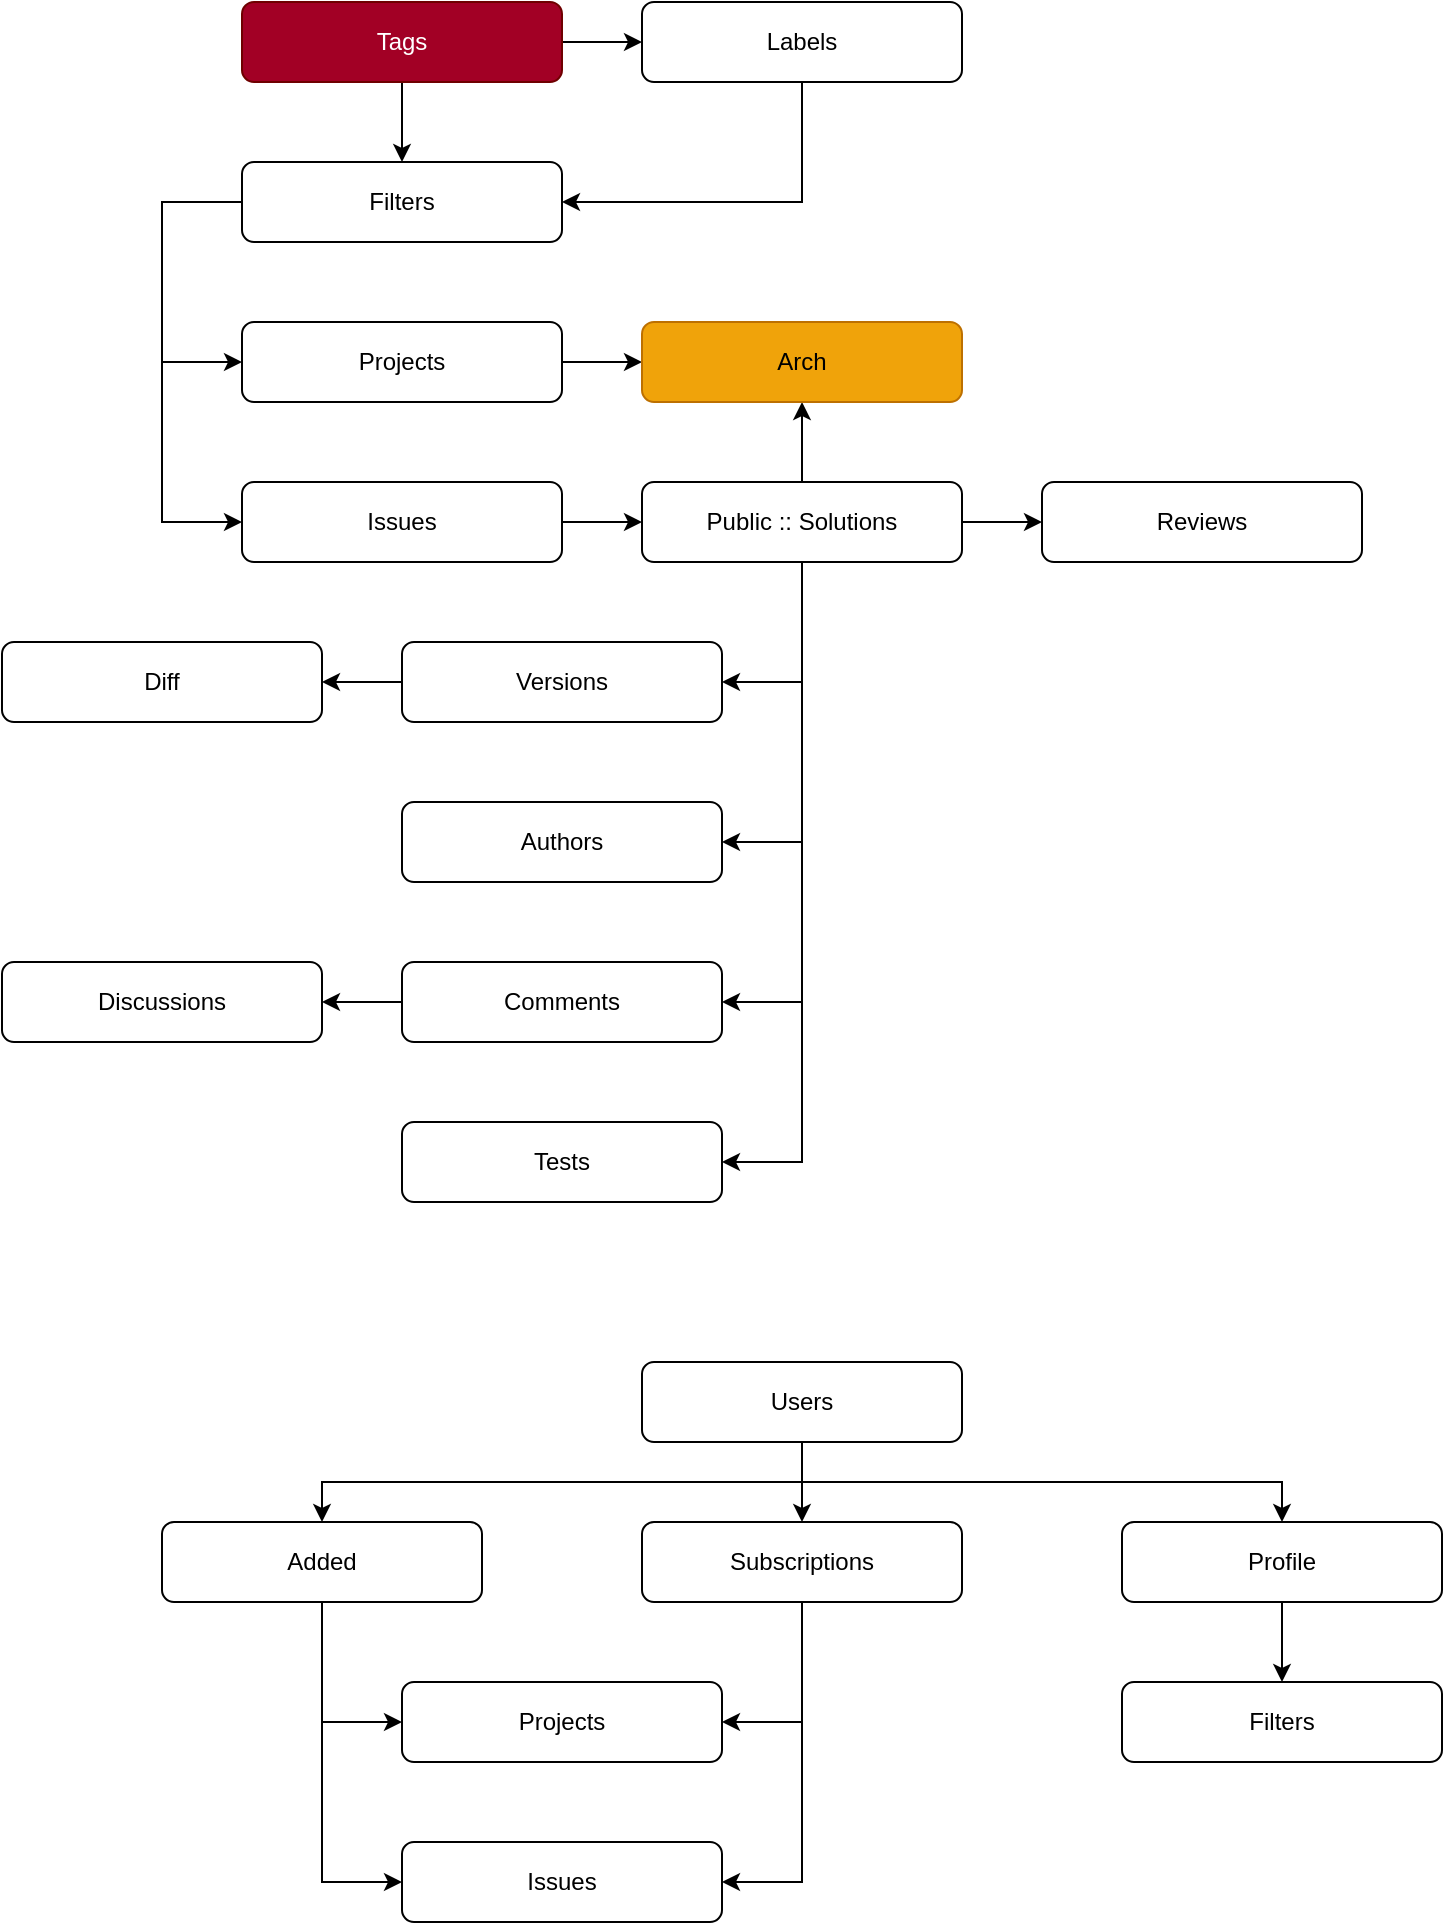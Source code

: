 <mxfile version="28.2.8" pages="2">
  <diagram name="Arch" id="UJKZjxVwBtWNaq-Kvzxa">
    <mxGraphModel dx="1223" dy="846" grid="1" gridSize="10" guides="1" tooltips="1" connect="1" arrows="1" fold="1" page="1" pageScale="1" pageWidth="850" pageHeight="1100" math="0" shadow="0">
      <root>
        <mxCell id="0" />
        <mxCell id="1" parent="0" />
        <mxCell id="83gASJj2gVP3VqZlSx---31" style="edgeStyle=orthogonalEdgeStyle;rounded=0;orthogonalLoop=1;jettySize=auto;html=1;" parent="1" source="83gASJj2gVP3VqZlSx---2" target="83gASJj2gVP3VqZlSx---30" edge="1">
          <mxGeometry relative="1" as="geometry" />
        </mxCell>
        <mxCell id="83gASJj2gVP3VqZlSx---2" value="Projects" style="rounded=1;whiteSpace=wrap;html=1;" parent="1" vertex="1">
          <mxGeometry x="120" y="200" width="160" height="40" as="geometry" />
        </mxCell>
        <mxCell id="83gASJj2gVP3VqZlSx---14" style="edgeStyle=orthogonalEdgeStyle;rounded=0;orthogonalLoop=1;jettySize=auto;html=1;" parent="1" source="83gASJj2gVP3VqZlSx---3" target="83gASJj2gVP3VqZlSx---5" edge="1">
          <mxGeometry relative="1" as="geometry" />
        </mxCell>
        <mxCell id="83gASJj2gVP3VqZlSx---3" value="Issues" style="rounded=1;whiteSpace=wrap;html=1;" parent="1" vertex="1">
          <mxGeometry x="120" y="280" width="160" height="40" as="geometry" />
        </mxCell>
        <mxCell id="83gASJj2gVP3VqZlSx---16" style="edgeStyle=orthogonalEdgeStyle;rounded=0;orthogonalLoop=1;jettySize=auto;html=1;" parent="1" source="83gASJj2gVP3VqZlSx---4" target="83gASJj2gVP3VqZlSx---2" edge="1">
          <mxGeometry relative="1" as="geometry">
            <Array as="points">
              <mxPoint x="80" y="140" />
              <mxPoint x="80" y="220" />
            </Array>
          </mxGeometry>
        </mxCell>
        <mxCell id="83gASJj2gVP3VqZlSx---17" style="edgeStyle=orthogonalEdgeStyle;rounded=0;orthogonalLoop=1;jettySize=auto;html=1;" parent="1" source="83gASJj2gVP3VqZlSx---4" target="83gASJj2gVP3VqZlSx---3" edge="1">
          <mxGeometry relative="1" as="geometry">
            <Array as="points">
              <mxPoint x="80" y="140" />
              <mxPoint x="80" y="300" />
            </Array>
          </mxGeometry>
        </mxCell>
        <mxCell id="83gASJj2gVP3VqZlSx---4" value="Filters" style="rounded=1;whiteSpace=wrap;html=1;" parent="1" vertex="1">
          <mxGeometry x="120" y="120" width="160" height="40" as="geometry" />
        </mxCell>
        <mxCell id="83gASJj2gVP3VqZlSx---18" style="edgeStyle=orthogonalEdgeStyle;rounded=0;orthogonalLoop=1;jettySize=auto;html=1;" parent="1" source="83gASJj2gVP3VqZlSx---5" target="83gASJj2gVP3VqZlSx---8" edge="1">
          <mxGeometry relative="1" as="geometry" />
        </mxCell>
        <mxCell id="83gASJj2gVP3VqZlSx---32" style="edgeStyle=orthogonalEdgeStyle;rounded=0;orthogonalLoop=1;jettySize=auto;html=1;" parent="1" source="83gASJj2gVP3VqZlSx---5" target="83gASJj2gVP3VqZlSx---30" edge="1">
          <mxGeometry relative="1" as="geometry" />
        </mxCell>
        <mxCell id="83gASJj2gVP3VqZlSx---45" style="edgeStyle=orthogonalEdgeStyle;rounded=0;orthogonalLoop=1;jettySize=auto;html=1;" parent="1" source="83gASJj2gVP3VqZlSx---5" target="83gASJj2gVP3VqZlSx---19" edge="1">
          <mxGeometry relative="1" as="geometry">
            <Array as="points">
              <mxPoint x="400" y="380" />
            </Array>
          </mxGeometry>
        </mxCell>
        <mxCell id="83gASJj2gVP3VqZlSx---46" style="edgeStyle=orthogonalEdgeStyle;rounded=0;orthogonalLoop=1;jettySize=auto;html=1;" parent="1" source="83gASJj2gVP3VqZlSx---5" target="83gASJj2gVP3VqZlSx---9" edge="1">
          <mxGeometry relative="1" as="geometry">
            <Array as="points">
              <mxPoint x="400" y="460" />
            </Array>
          </mxGeometry>
        </mxCell>
        <mxCell id="83gASJj2gVP3VqZlSx---47" style="edgeStyle=orthogonalEdgeStyle;rounded=0;orthogonalLoop=1;jettySize=auto;html=1;" parent="1" source="83gASJj2gVP3VqZlSx---5" target="83gASJj2gVP3VqZlSx---6" edge="1">
          <mxGeometry relative="1" as="geometry">
            <Array as="points">
              <mxPoint x="400" y="540" />
            </Array>
          </mxGeometry>
        </mxCell>
        <mxCell id="83gASJj2gVP3VqZlSx---48" style="edgeStyle=orthogonalEdgeStyle;rounded=0;orthogonalLoop=1;jettySize=auto;html=1;" parent="1" source="83gASJj2gVP3VqZlSx---5" target="83gASJj2gVP3VqZlSx---12" edge="1">
          <mxGeometry relative="1" as="geometry">
            <Array as="points">
              <mxPoint x="400" y="620" />
            </Array>
          </mxGeometry>
        </mxCell>
        <mxCell id="83gASJj2gVP3VqZlSx---5" value="Public :: Solutions" style="rounded=1;whiteSpace=wrap;html=1;" parent="1" vertex="1">
          <mxGeometry x="320" y="280" width="160" height="40" as="geometry" />
        </mxCell>
        <mxCell id="Cv8rNGdWyZ6D_KvxZlJG-2" style="edgeStyle=orthogonalEdgeStyle;rounded=0;orthogonalLoop=1;jettySize=auto;html=1;" parent="1" source="83gASJj2gVP3VqZlSx---6" target="Cv8rNGdWyZ6D_KvxZlJG-1" edge="1">
          <mxGeometry relative="1" as="geometry" />
        </mxCell>
        <mxCell id="83gASJj2gVP3VqZlSx---6" value="Comments" style="rounded=1;whiteSpace=wrap;html=1;" parent="1" vertex="1">
          <mxGeometry x="200" y="520" width="160" height="40" as="geometry" />
        </mxCell>
        <mxCell id="83gASJj2gVP3VqZlSx---8" value="Reviews" style="rounded=1;whiteSpace=wrap;html=1;" parent="1" vertex="1">
          <mxGeometry x="520" y="280" width="160" height="40" as="geometry" />
        </mxCell>
        <mxCell id="83gASJj2gVP3VqZlSx---9" value="Authors" style="rounded=1;whiteSpace=wrap;html=1;" parent="1" vertex="1">
          <mxGeometry x="200" y="440" width="160" height="40" as="geometry" />
        </mxCell>
        <mxCell id="83gASJj2gVP3VqZlSx---15" style="edgeStyle=orthogonalEdgeStyle;rounded=0;orthogonalLoop=1;jettySize=auto;html=1;" parent="1" source="83gASJj2gVP3VqZlSx---11" target="83gASJj2gVP3VqZlSx---4" edge="1">
          <mxGeometry relative="1" as="geometry" />
        </mxCell>
        <mxCell id="Cv8rNGdWyZ6D_KvxZlJG-5" style="edgeStyle=orthogonalEdgeStyle;rounded=0;orthogonalLoop=1;jettySize=auto;html=1;" parent="1" source="83gASJj2gVP3VqZlSx---11" target="Cv8rNGdWyZ6D_KvxZlJG-4" edge="1">
          <mxGeometry relative="1" as="geometry" />
        </mxCell>
        <mxCell id="83gASJj2gVP3VqZlSx---11" value="Tags" style="rounded=1;whiteSpace=wrap;html=1;fillColor=#a20025;fontColor=#ffffff;strokeColor=#6F0000;" parent="1" vertex="1">
          <mxGeometry x="120" y="40" width="160" height="40" as="geometry" />
        </mxCell>
        <mxCell id="83gASJj2gVP3VqZlSx---12" value="Tests" style="rounded=1;whiteSpace=wrap;html=1;" parent="1" vertex="1">
          <mxGeometry x="200" y="600" width="160" height="40" as="geometry" />
        </mxCell>
        <mxCell id="83gASJj2gVP3VqZlSx---49" style="edgeStyle=orthogonalEdgeStyle;rounded=0;orthogonalLoop=1;jettySize=auto;html=1;" parent="1" source="83gASJj2gVP3VqZlSx---19" target="83gASJj2gVP3VqZlSx---28" edge="1">
          <mxGeometry relative="1" as="geometry" />
        </mxCell>
        <mxCell id="83gASJj2gVP3VqZlSx---19" value="Versions" style="rounded=1;whiteSpace=wrap;html=1;" parent="1" vertex="1">
          <mxGeometry x="200" y="360" width="160" height="40" as="geometry" />
        </mxCell>
        <mxCell id="83gASJj2gVP3VqZlSx---28" value="Diff" style="rounded=1;whiteSpace=wrap;html=1;" parent="1" vertex="1">
          <mxGeometry y="360" width="160" height="40" as="geometry" />
        </mxCell>
        <mxCell id="83gASJj2gVP3VqZlSx---30" value="Arch" style="rounded=1;whiteSpace=wrap;html=1;fillColor=#f0a30a;fontColor=#000000;strokeColor=#BD7000;" parent="1" vertex="1">
          <mxGeometry x="320" y="200" width="160" height="40" as="geometry" />
        </mxCell>
        <mxCell id="83gASJj2gVP3VqZlSx---37" style="edgeStyle=orthogonalEdgeStyle;rounded=0;orthogonalLoop=1;jettySize=auto;html=1;" parent="1" source="83gASJj2gVP3VqZlSx---33" target="83gASJj2gVP3VqZlSx---34" edge="1">
          <mxGeometry relative="1" as="geometry" />
        </mxCell>
        <mxCell id="83gASJj2gVP3VqZlSx---41" style="edgeStyle=orthogonalEdgeStyle;rounded=0;orthogonalLoop=1;jettySize=auto;html=1;" parent="1" source="83gASJj2gVP3VqZlSx---33" target="83gASJj2gVP3VqZlSx---40" edge="1">
          <mxGeometry relative="1" as="geometry">
            <Array as="points">
              <mxPoint x="400" y="780" />
              <mxPoint x="640" y="780" />
            </Array>
          </mxGeometry>
        </mxCell>
        <mxCell id="WSc6QlwBj5i7XEEv-gTP-2" style="edgeStyle=orthogonalEdgeStyle;rounded=0;orthogonalLoop=1;jettySize=auto;html=1;" parent="1" source="83gASJj2gVP3VqZlSx---33" target="WSc6QlwBj5i7XEEv-gTP-1" edge="1">
          <mxGeometry relative="1" as="geometry">
            <Array as="points">
              <mxPoint x="400" y="780" />
              <mxPoint x="160" y="780" />
            </Array>
          </mxGeometry>
        </mxCell>
        <mxCell id="83gASJj2gVP3VqZlSx---33" value="Users" style="rounded=1;whiteSpace=wrap;html=1;" parent="1" vertex="1">
          <mxGeometry x="320" y="720" width="160" height="40" as="geometry" />
        </mxCell>
        <mxCell id="83gASJj2gVP3VqZlSx---38" style="edgeStyle=orthogonalEdgeStyle;rounded=0;orthogonalLoop=1;jettySize=auto;html=1;" parent="1" source="83gASJj2gVP3VqZlSx---34" target="83gASJj2gVP3VqZlSx---36" edge="1">
          <mxGeometry relative="1" as="geometry">
            <Array as="points">
              <mxPoint x="400" y="900" />
            </Array>
          </mxGeometry>
        </mxCell>
        <mxCell id="83gASJj2gVP3VqZlSx---39" style="edgeStyle=orthogonalEdgeStyle;rounded=0;orthogonalLoop=1;jettySize=auto;html=1;" parent="1" source="83gASJj2gVP3VqZlSx---34" target="83gASJj2gVP3VqZlSx---35" edge="1">
          <mxGeometry relative="1" as="geometry">
            <Array as="points">
              <mxPoint x="400" y="980" />
            </Array>
          </mxGeometry>
        </mxCell>
        <mxCell id="83gASJj2gVP3VqZlSx---34" value="Subscriptions" style="rounded=1;whiteSpace=wrap;html=1;" parent="1" vertex="1">
          <mxGeometry x="320" y="800" width="160" height="40" as="geometry" />
        </mxCell>
        <mxCell id="83gASJj2gVP3VqZlSx---35" value="Issues" style="rounded=1;whiteSpace=wrap;html=1;" parent="1" vertex="1">
          <mxGeometry x="200" y="960" width="160" height="40" as="geometry" />
        </mxCell>
        <mxCell id="83gASJj2gVP3VqZlSx---36" value="Projects" style="rounded=1;whiteSpace=wrap;html=1;" parent="1" vertex="1">
          <mxGeometry x="200" y="880" width="160" height="40" as="geometry" />
        </mxCell>
        <mxCell id="83gASJj2gVP3VqZlSx---44" style="edgeStyle=orthogonalEdgeStyle;rounded=0;orthogonalLoop=1;jettySize=auto;html=1;" parent="1" source="83gASJj2gVP3VqZlSx---40" target="83gASJj2gVP3VqZlSx---42" edge="1">
          <mxGeometry relative="1" as="geometry" />
        </mxCell>
        <mxCell id="83gASJj2gVP3VqZlSx---40" value="Profile" style="rounded=1;whiteSpace=wrap;html=1;" parent="1" vertex="1">
          <mxGeometry x="560" y="800" width="160" height="40" as="geometry" />
        </mxCell>
        <mxCell id="83gASJj2gVP3VqZlSx---42" value="Filters" style="rounded=1;whiteSpace=wrap;html=1;" parent="1" vertex="1">
          <mxGeometry x="560" y="880" width="160" height="40" as="geometry" />
        </mxCell>
        <mxCell id="Cv8rNGdWyZ6D_KvxZlJG-1" value="Discussions" style="rounded=1;whiteSpace=wrap;html=1;" parent="1" vertex="1">
          <mxGeometry y="520" width="160" height="40" as="geometry" />
        </mxCell>
        <mxCell id="Cv8rNGdWyZ6D_KvxZlJG-6" style="edgeStyle=orthogonalEdgeStyle;rounded=0;orthogonalLoop=1;jettySize=auto;html=1;" parent="1" source="Cv8rNGdWyZ6D_KvxZlJG-4" target="83gASJj2gVP3VqZlSx---4" edge="1">
          <mxGeometry relative="1" as="geometry">
            <Array as="points">
              <mxPoint x="400" y="140" />
            </Array>
          </mxGeometry>
        </mxCell>
        <mxCell id="Cv8rNGdWyZ6D_KvxZlJG-4" value="Labels" style="rounded=1;whiteSpace=wrap;html=1;" parent="1" vertex="1">
          <mxGeometry x="320" y="40" width="160" height="40" as="geometry" />
        </mxCell>
        <mxCell id="WSc6QlwBj5i7XEEv-gTP-3" style="edgeStyle=orthogonalEdgeStyle;rounded=0;orthogonalLoop=1;jettySize=auto;html=1;" parent="1" source="WSc6QlwBj5i7XEEv-gTP-1" target="83gASJj2gVP3VqZlSx---36" edge="1">
          <mxGeometry relative="1" as="geometry">
            <Array as="points">
              <mxPoint x="160" y="900" />
            </Array>
          </mxGeometry>
        </mxCell>
        <mxCell id="WSc6QlwBj5i7XEEv-gTP-4" style="edgeStyle=orthogonalEdgeStyle;rounded=0;orthogonalLoop=1;jettySize=auto;html=1;" parent="1" source="WSc6QlwBj5i7XEEv-gTP-1" target="83gASJj2gVP3VqZlSx---35" edge="1">
          <mxGeometry relative="1" as="geometry">
            <Array as="points">
              <mxPoint x="160" y="980" />
            </Array>
          </mxGeometry>
        </mxCell>
        <mxCell id="WSc6QlwBj5i7XEEv-gTP-1" value="Added" style="rounded=1;whiteSpace=wrap;html=1;" parent="1" vertex="1">
          <mxGeometry x="80" y="800" width="160" height="40" as="geometry" />
        </mxCell>
      </root>
    </mxGraphModel>
  </diagram>
  <diagram id="VCgoLq7p7_EkMAWYLTvo" name="Tools / Tech">
    <mxGraphModel dx="1678" dy="995" grid="1" gridSize="10" guides="1" tooltips="1" connect="1" arrows="1" fold="1" page="1" pageScale="1" pageWidth="850" pageHeight="1100" math="0" shadow="0">
      <root>
        <mxCell id="0" />
        <mxCell id="1" parent="0" />
        <mxCell id="E-ax4I8cqtGZWVXm5UN6-3" style="edgeStyle=orthogonalEdgeStyle;rounded=0;orthogonalLoop=1;jettySize=auto;html=1;" edge="1" parent="1" source="7wZeBLM4J0JfuDgkiE6d-1" target="E-ax4I8cqtGZWVXm5UN6-1">
          <mxGeometry relative="1" as="geometry">
            <Array as="points">
              <mxPoint x="360" y="180" />
            </Array>
          </mxGeometry>
        </mxCell>
        <mxCell id="E-ax4I8cqtGZWVXm5UN6-4" style="edgeStyle=orthogonalEdgeStyle;rounded=0;orthogonalLoop=1;jettySize=auto;html=1;" edge="1" parent="1" source="7wZeBLM4J0JfuDgkiE6d-1" target="E-ax4I8cqtGZWVXm5UN6-2">
          <mxGeometry relative="1" as="geometry">
            <Array as="points">
              <mxPoint x="360" y="260" />
            </Array>
          </mxGeometry>
        </mxCell>
        <mxCell id="E-ax4I8cqtGZWVXm5UN6-6" style="edgeStyle=orthogonalEdgeStyle;rounded=0;orthogonalLoop=1;jettySize=auto;html=1;" edge="1" parent="1" source="7wZeBLM4J0JfuDgkiE6d-1" target="E-ax4I8cqtGZWVXm5UN6-5">
          <mxGeometry relative="1" as="geometry">
            <Array as="points">
              <mxPoint x="360" y="340" />
            </Array>
          </mxGeometry>
        </mxCell>
        <mxCell id="E-ax4I8cqtGZWVXm5UN6-8" style="edgeStyle=orthogonalEdgeStyle;rounded=0;orthogonalLoop=1;jettySize=auto;html=1;" edge="1" parent="1" source="7wZeBLM4J0JfuDgkiE6d-1" target="E-ax4I8cqtGZWVXm5UN6-7">
          <mxGeometry relative="1" as="geometry">
            <Array as="points">
              <mxPoint x="360" y="420" />
            </Array>
          </mxGeometry>
        </mxCell>
        <mxCell id="E-ax4I8cqtGZWVXm5UN6-10" style="edgeStyle=orthogonalEdgeStyle;rounded=0;orthogonalLoop=1;jettySize=auto;html=1;" edge="1" parent="1" source="7wZeBLM4J0JfuDgkiE6d-1" target="E-ax4I8cqtGZWVXm5UN6-9">
          <mxGeometry relative="1" as="geometry">
            <Array as="points">
              <mxPoint x="360" y="500" />
            </Array>
          </mxGeometry>
        </mxCell>
        <mxCell id="rq8J3rnd3mXwQnBNoCmQ-2" style="edgeStyle=orthogonalEdgeStyle;rounded=0;orthogonalLoop=1;jettySize=auto;html=1;" edge="1" parent="1" source="7wZeBLM4J0JfuDgkiE6d-1" target="rq8J3rnd3mXwQnBNoCmQ-1">
          <mxGeometry relative="1" as="geometry" />
        </mxCell>
        <mxCell id="7wZeBLM4J0JfuDgkiE6d-1" value="Tags" style="rounded=1;whiteSpace=wrap;html=1;" vertex="1" parent="1">
          <mxGeometry x="280" y="80" width="160" height="40" as="geometry" />
        </mxCell>
        <mxCell id="E-ax4I8cqtGZWVXm5UN6-1" value="Best Practices" style="rounded=1;whiteSpace=wrap;html=1;" vertex="1" parent="1">
          <mxGeometry x="160" y="160" width="160" height="40" as="geometry" />
        </mxCell>
        <mxCell id="E-ax4I8cqtGZWVXm5UN6-2" value="Blogs" style="rounded=1;whiteSpace=wrap;html=1;" vertex="1" parent="1">
          <mxGeometry x="160" y="240" width="160" height="40" as="geometry" />
        </mxCell>
        <mxCell id="E-ax4I8cqtGZWVXm5UN6-5" value="Learning Materials" style="rounded=1;whiteSpace=wrap;html=1;" vertex="1" parent="1">
          <mxGeometry x="160" y="320" width="160" height="40" as="geometry" />
        </mxCell>
        <mxCell id="E-ax4I8cqtGZWVXm5UN6-11" style="edgeStyle=orthogonalEdgeStyle;rounded=0;orthogonalLoop=1;jettySize=auto;html=1;" edge="1" parent="1" source="E-ax4I8cqtGZWVXm5UN6-7" target="E-ax4I8cqtGZWVXm5UN6-9">
          <mxGeometry relative="1" as="geometry">
            <Array as="points">
              <mxPoint x="120" y="420" />
              <mxPoint x="120" y="500" />
            </Array>
          </mxGeometry>
        </mxCell>
        <mxCell id="E-ax4I8cqtGZWVXm5UN6-7" value="Projects" style="rounded=1;whiteSpace=wrap;html=1;" vertex="1" parent="1">
          <mxGeometry x="160" y="400" width="160" height="40" as="geometry" />
        </mxCell>
        <mxCell id="E-ax4I8cqtGZWVXm5UN6-9" value="Issues" style="rounded=1;whiteSpace=wrap;html=1;" vertex="1" parent="1">
          <mxGeometry x="160" y="480" width="160" height="40" as="geometry" />
        </mxCell>
        <mxCell id="rq8J3rnd3mXwQnBNoCmQ-1" value="Labels" style="rounded=1;whiteSpace=wrap;html=1;" vertex="1" parent="1">
          <mxGeometry x="480" y="80" width="160" height="40" as="geometry" />
        </mxCell>
      </root>
    </mxGraphModel>
  </diagram>
</mxfile>
